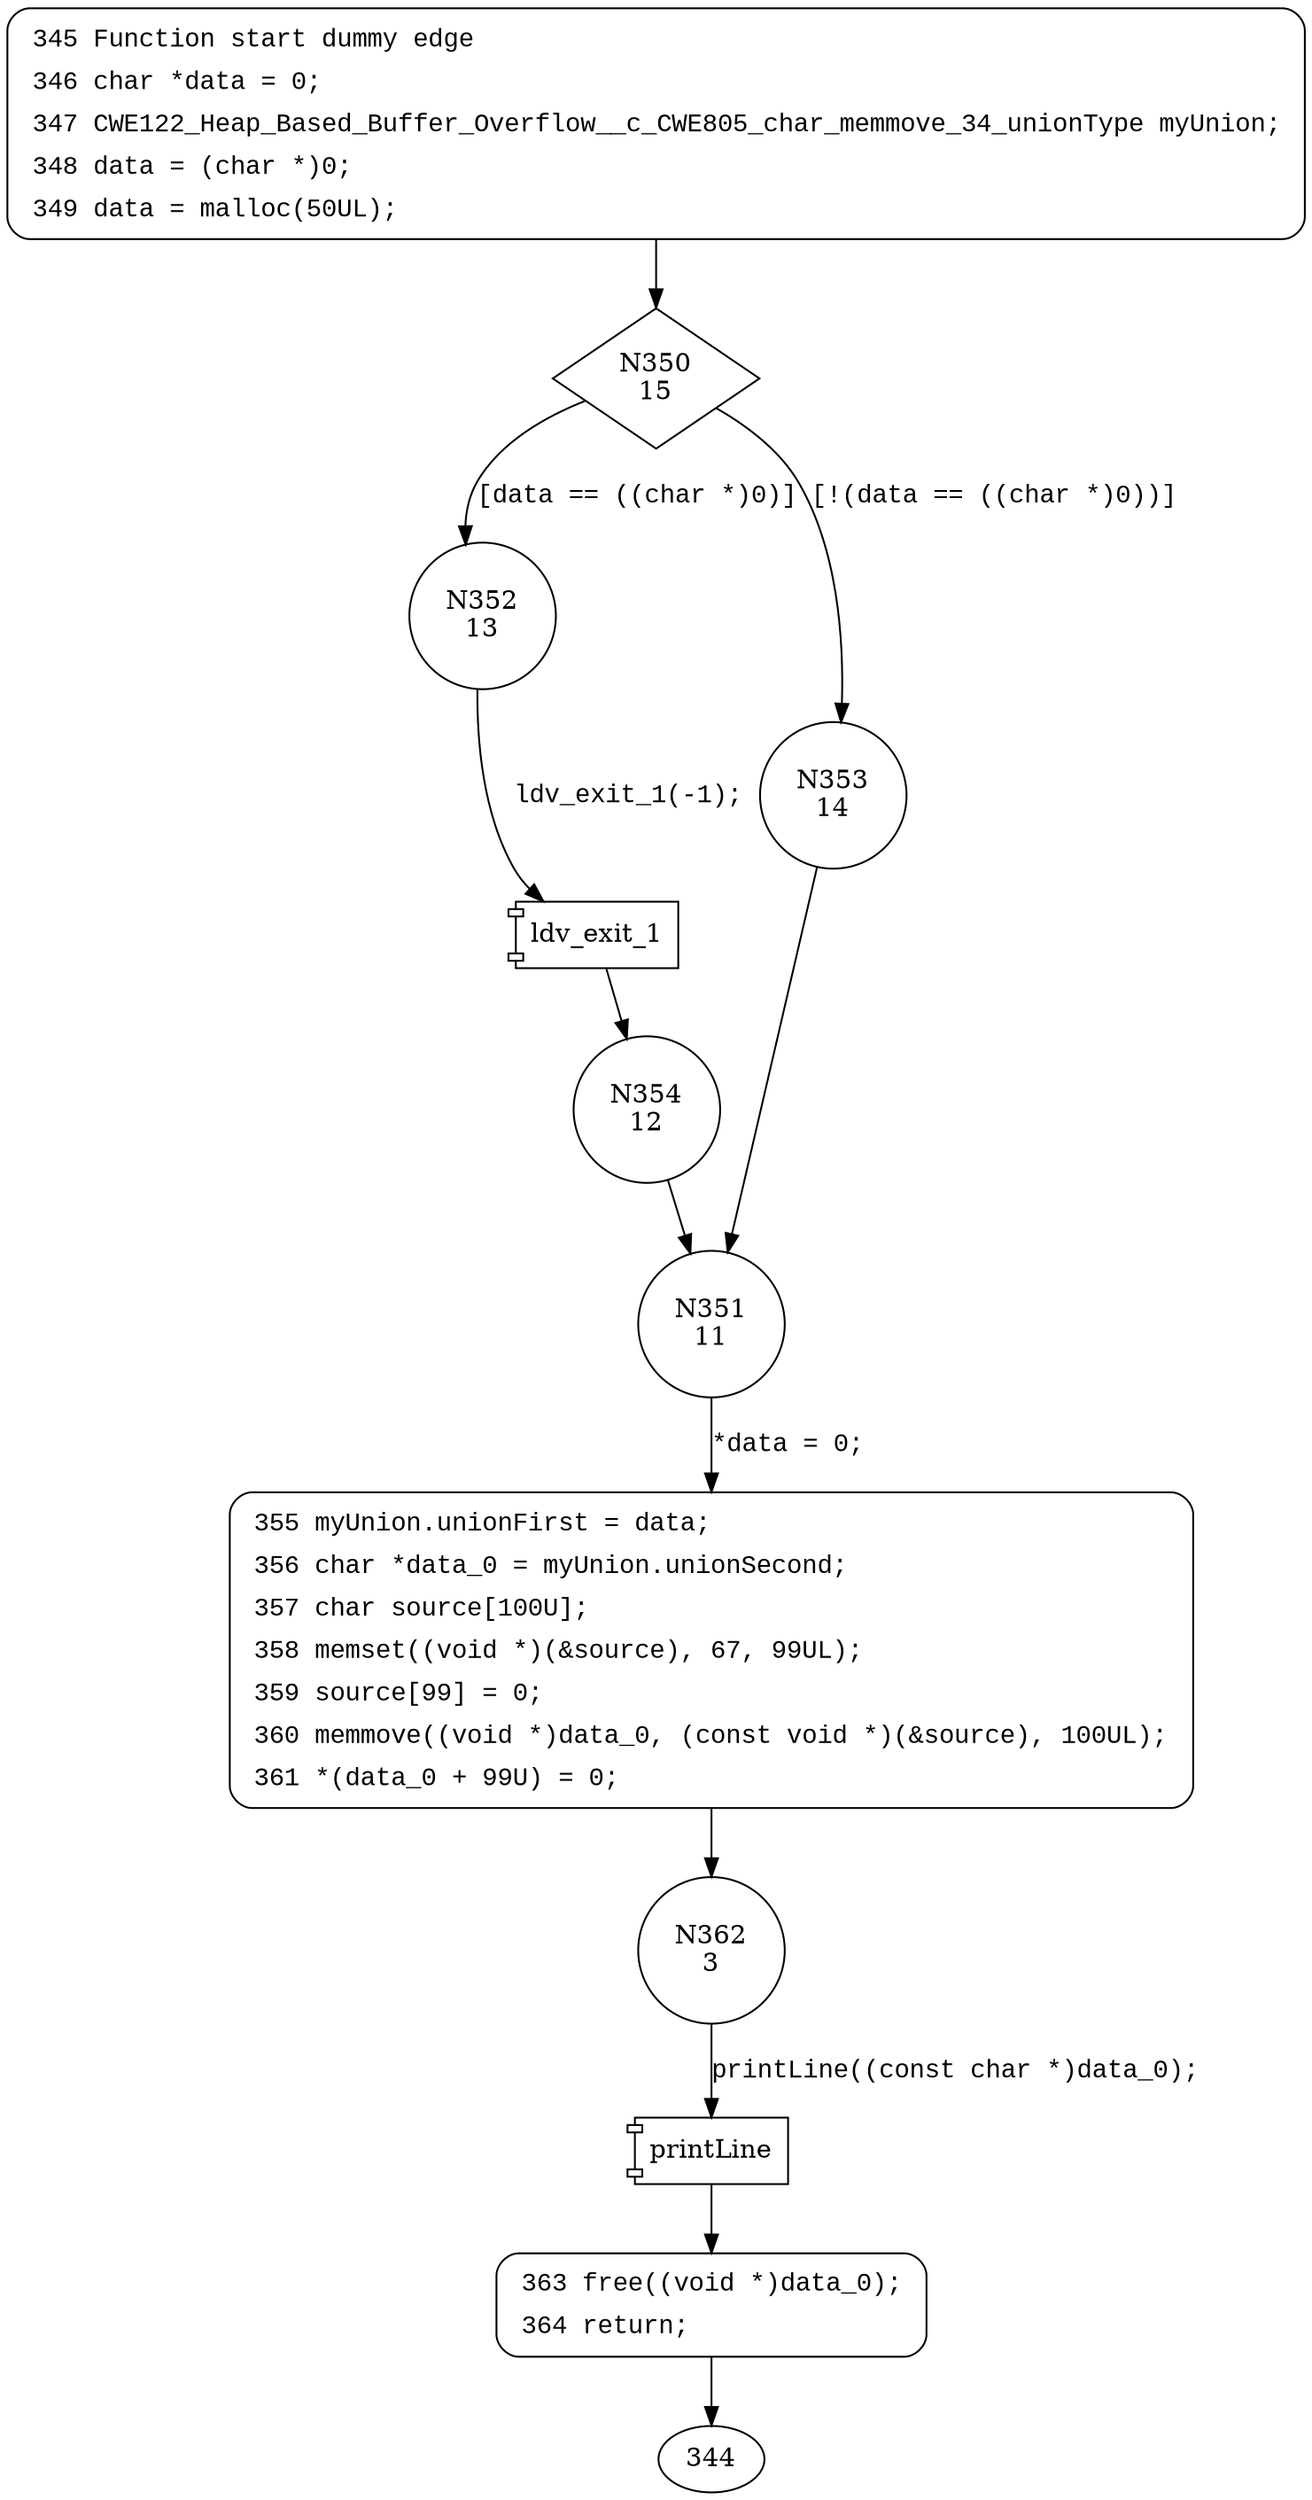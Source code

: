 digraph CWE122_Heap_Based_Buffer_Overflow__c_CWE805_char_memmove_34_bad {
350 [shape="diamond" label="N350\n15"]
352 [shape="circle" label="N352\n13"]
353 [shape="circle" label="N353\n14"]
351 [shape="circle" label="N351\n11"]
355 [shape="circle" label="N355\n10"]
362 [shape="circle" label="N362\n3"]
363 [shape="circle" label="N363\n2"]
354 [shape="circle" label="N354\n12"]
345 [style="filled,bold" penwidth="1" fillcolor="white" fontname="Courier New" shape="Mrecord" label=<<table border="0" cellborder="0" cellpadding="3" bgcolor="white"><tr><td align="right">345</td><td align="left">Function start dummy edge</td></tr><tr><td align="right">346</td><td align="left">char *data = 0;</td></tr><tr><td align="right">347</td><td align="left">CWE122_Heap_Based_Buffer_Overflow__c_CWE805_char_memmove_34_unionType myUnion;</td></tr><tr><td align="right">348</td><td align="left">data = (char *)0;</td></tr><tr><td align="right">349</td><td align="left">data = malloc(50UL);</td></tr></table>>]
345 -> 350[label=""]
355 [style="filled,bold" penwidth="1" fillcolor="white" fontname="Courier New" shape="Mrecord" label=<<table border="0" cellborder="0" cellpadding="3" bgcolor="white"><tr><td align="right">355</td><td align="left">myUnion.unionFirst = data;</td></tr><tr><td align="right">356</td><td align="left">char *data_0 = myUnion.unionSecond;</td></tr><tr><td align="right">357</td><td align="left">char source[100U];</td></tr><tr><td align="right">358</td><td align="left">memset((void *)(&amp;source), 67, 99UL);</td></tr><tr><td align="right">359</td><td align="left">source[99] = 0;</td></tr><tr><td align="right">360</td><td align="left">memmove((void *)data_0, (const void *)(&amp;source), 100UL);</td></tr><tr><td align="right">361</td><td align="left">*(data_0 + 99U) = 0;</td></tr></table>>]
355 -> 362[label=""]
363 [style="filled,bold" penwidth="1" fillcolor="white" fontname="Courier New" shape="Mrecord" label=<<table border="0" cellborder="0" cellpadding="3" bgcolor="white"><tr><td align="right">363</td><td align="left">free((void *)data_0);</td></tr><tr><td align="right">364</td><td align="left">return;</td></tr></table>>]
363 -> 344[label=""]
350 -> 352 [label="[data == ((char *)0)]" fontname="Courier New"]
350 -> 353 [label="[!(data == ((char *)0))]" fontname="Courier New"]
351 -> 355 [label="*data = 0;" fontname="Courier New"]
100031 [shape="component" label="printLine"]
362 -> 100031 [label="printLine((const char *)data_0);" fontname="Courier New"]
100031 -> 363 [label="" fontname="Courier New"]
100032 [shape="component" label="ldv_exit_1"]
352 -> 100032 [label="ldv_exit_1(-1);" fontname="Courier New"]
100032 -> 354 [label="" fontname="Courier New"]
353 -> 351 [label="" fontname="Courier New"]
354 -> 351 [label="" fontname="Courier New"]
}